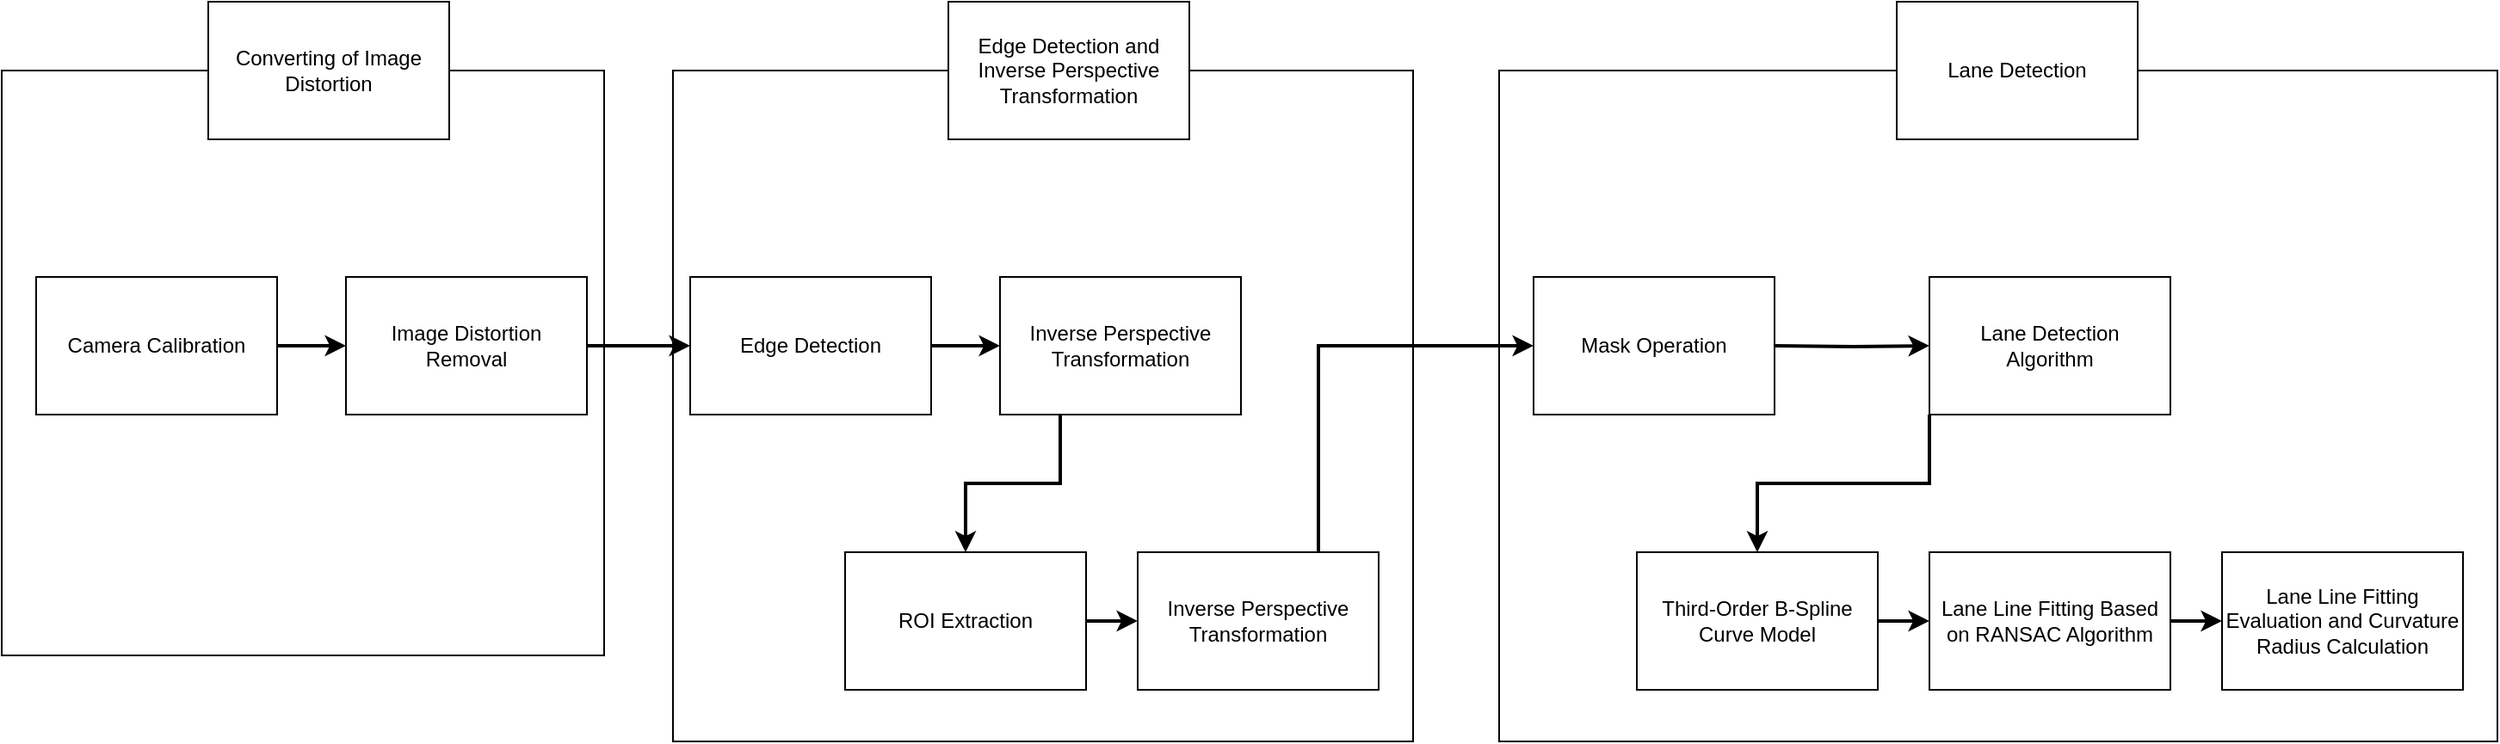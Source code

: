 <mxfile version="14.7.6" type="github">
  <diagram id="K7vxBfUOR3E32aqaXmol" name="Page-1">
    <mxGraphModel dx="1831" dy="951" grid="1" gridSize="10" guides="1" tooltips="1" connect="1" arrows="1" fold="1" page="1" pageScale="1" pageWidth="827" pageHeight="1169" math="0" shadow="0">
      <root>
        <mxCell id="0" />
        <mxCell id="1" parent="0" />
        <mxCell id="P-RF1JXskMPbk-WiRWE9-33" value="" style="rounded=0;whiteSpace=wrap;html=1;" vertex="1" parent="1">
          <mxGeometry x="870" y="200" width="580" height="390" as="geometry" />
        </mxCell>
        <mxCell id="P-RF1JXskMPbk-WiRWE9-32" value="" style="rounded=0;whiteSpace=wrap;html=1;" vertex="1" parent="1">
          <mxGeometry x="390" y="200" width="430" height="390" as="geometry" />
        </mxCell>
        <mxCell id="P-RF1JXskMPbk-WiRWE9-31" value="" style="rounded=0;whiteSpace=wrap;html=1;" vertex="1" parent="1">
          <mxGeometry y="200" width="350" height="340" as="geometry" />
        </mxCell>
        <mxCell id="P-RF1JXskMPbk-WiRWE9-1" value="Converting of Image Distortion" style="rounded=0;whiteSpace=wrap;html=1;" vertex="1" parent="1">
          <mxGeometry x="120" y="160" width="140" height="80" as="geometry" />
        </mxCell>
        <mxCell id="P-RF1JXskMPbk-WiRWE9-2" value="Edge Detection and Inverse Perspective Transformation" style="rounded=0;whiteSpace=wrap;html=1;" vertex="1" parent="1">
          <mxGeometry x="550" y="160" width="140" height="80" as="geometry" />
        </mxCell>
        <mxCell id="P-RF1JXskMPbk-WiRWE9-3" value="Lane Detection" style="rounded=0;whiteSpace=wrap;html=1;" vertex="1" parent="1">
          <mxGeometry x="1101" y="160" width="140" height="80" as="geometry" />
        </mxCell>
        <mxCell id="P-RF1JXskMPbk-WiRWE9-4" value="Camera Calibration" style="rounded=0;whiteSpace=wrap;html=1;" vertex="1" parent="1">
          <mxGeometry x="20" y="320" width="140" height="80" as="geometry" />
        </mxCell>
        <mxCell id="P-RF1JXskMPbk-WiRWE9-23" style="edgeStyle=orthogonalEdgeStyle;rounded=0;orthogonalLoop=1;jettySize=auto;html=1;exitX=0.25;exitY=1;exitDx=0;exitDy=0;strokeWidth=2;" edge="1" parent="1" source="P-RF1JXskMPbk-WiRWE9-5" target="P-RF1JXskMPbk-WiRWE9-9">
          <mxGeometry relative="1" as="geometry" />
        </mxCell>
        <mxCell id="P-RF1JXskMPbk-WiRWE9-5" value="Inverse Perspective Transformation" style="rounded=0;whiteSpace=wrap;html=1;" vertex="1" parent="1">
          <mxGeometry x="580" y="320" width="140" height="80" as="geometry" />
        </mxCell>
        <mxCell id="P-RF1JXskMPbk-WiRWE9-20" style="edgeStyle=orthogonalEdgeStyle;rounded=0;orthogonalLoop=1;jettySize=auto;html=1;exitX=1;exitY=0.5;exitDx=0;exitDy=0;entryX=0;entryY=0.5;entryDx=0;entryDy=0;strokeWidth=2;" edge="1" parent="1" source="P-RF1JXskMPbk-WiRWE9-6" target="P-RF1JXskMPbk-WiRWE9-5">
          <mxGeometry relative="1" as="geometry" />
        </mxCell>
        <mxCell id="P-RF1JXskMPbk-WiRWE9-6" value="Edge Detection" style="rounded=0;whiteSpace=wrap;html=1;" vertex="1" parent="1">
          <mxGeometry x="400" y="320" width="140" height="80" as="geometry" />
        </mxCell>
        <mxCell id="P-RF1JXskMPbk-WiRWE9-19" style="edgeStyle=orthogonalEdgeStyle;rounded=0;orthogonalLoop=1;jettySize=auto;html=1;exitX=1;exitY=0.5;exitDx=0;exitDy=0;entryX=0;entryY=0.5;entryDx=0;entryDy=0;strokeWidth=2;" edge="1" parent="1" source="P-RF1JXskMPbk-WiRWE9-7" target="P-RF1JXskMPbk-WiRWE9-6">
          <mxGeometry relative="1" as="geometry" />
        </mxCell>
        <mxCell id="P-RF1JXskMPbk-WiRWE9-7" value="Image Distortion Removal" style="rounded=0;whiteSpace=wrap;html=1;" vertex="1" parent="1">
          <mxGeometry x="200" y="320" width="140" height="80" as="geometry" />
        </mxCell>
        <mxCell id="P-RF1JXskMPbk-WiRWE9-27" style="edgeStyle=orthogonalEdgeStyle;rounded=0;orthogonalLoop=1;jettySize=auto;html=1;entryX=0;entryY=0.5;entryDx=0;entryDy=0;strokeWidth=2;" edge="1" parent="1" target="P-RF1JXskMPbk-WiRWE9-12">
          <mxGeometry relative="1" as="geometry">
            <mxPoint x="1030" y="360" as="sourcePoint" />
          </mxGeometry>
        </mxCell>
        <mxCell id="P-RF1JXskMPbk-WiRWE9-8" value="Mask Operation" style="rounded=0;whiteSpace=wrap;html=1;" vertex="1" parent="1">
          <mxGeometry x="890" y="320" width="140" height="80" as="geometry" />
        </mxCell>
        <mxCell id="P-RF1JXskMPbk-WiRWE9-24" style="edgeStyle=orthogonalEdgeStyle;rounded=0;orthogonalLoop=1;jettySize=auto;html=1;exitX=1;exitY=0.5;exitDx=0;exitDy=0;entryX=0;entryY=0.5;entryDx=0;entryDy=0;strokeWidth=2;" edge="1" parent="1" source="P-RF1JXskMPbk-WiRWE9-9" target="P-RF1JXskMPbk-WiRWE9-10">
          <mxGeometry relative="1" as="geometry" />
        </mxCell>
        <mxCell id="P-RF1JXskMPbk-WiRWE9-9" value="ROI Extraction" style="rounded=0;whiteSpace=wrap;html=1;" vertex="1" parent="1">
          <mxGeometry x="490" y="480" width="140" height="80" as="geometry" />
        </mxCell>
        <mxCell id="P-RF1JXskMPbk-WiRWE9-26" style="edgeStyle=orthogonalEdgeStyle;rounded=0;orthogonalLoop=1;jettySize=auto;html=1;exitX=0.75;exitY=0;exitDx=0;exitDy=0;entryX=0;entryY=0.5;entryDx=0;entryDy=0;strokeWidth=2;" edge="1" parent="1" source="P-RF1JXskMPbk-WiRWE9-10" target="P-RF1JXskMPbk-WiRWE9-8">
          <mxGeometry relative="1" as="geometry" />
        </mxCell>
        <mxCell id="P-RF1JXskMPbk-WiRWE9-10" value="Inverse Perspective Transformation" style="rounded=0;whiteSpace=wrap;html=1;" vertex="1" parent="1">
          <mxGeometry x="660" y="480" width="140" height="80" as="geometry" />
        </mxCell>
        <mxCell id="P-RF1JXskMPbk-WiRWE9-28" style="edgeStyle=orthogonalEdgeStyle;rounded=0;orthogonalLoop=1;jettySize=auto;html=1;exitX=0;exitY=1;exitDx=0;exitDy=0;entryX=0.5;entryY=0;entryDx=0;entryDy=0;strokeWidth=2;" edge="1" parent="1" source="P-RF1JXskMPbk-WiRWE9-12" target="P-RF1JXskMPbk-WiRWE9-13">
          <mxGeometry relative="1" as="geometry" />
        </mxCell>
        <mxCell id="P-RF1JXskMPbk-WiRWE9-12" value="&lt;span style=&quot;text-align: left&quot;&gt;Lane Detection &lt;br&gt;Algorithm&lt;/span&gt;" style="rounded=0;whiteSpace=wrap;html=1;" vertex="1" parent="1">
          <mxGeometry x="1120" y="320" width="140" height="80" as="geometry" />
        </mxCell>
        <mxCell id="P-RF1JXskMPbk-WiRWE9-29" style="edgeStyle=orthogonalEdgeStyle;rounded=0;orthogonalLoop=1;jettySize=auto;html=1;entryX=0;entryY=0.5;entryDx=0;entryDy=0;strokeWidth=2;" edge="1" parent="1" source="P-RF1JXskMPbk-WiRWE9-13" target="P-RF1JXskMPbk-WiRWE9-15">
          <mxGeometry relative="1" as="geometry" />
        </mxCell>
        <mxCell id="P-RF1JXskMPbk-WiRWE9-13" value="Third-Order B-Spline Curve Model" style="rounded=0;whiteSpace=wrap;html=1;" vertex="1" parent="1">
          <mxGeometry x="950" y="480" width="140" height="80" as="geometry" />
        </mxCell>
        <mxCell id="P-RF1JXskMPbk-WiRWE9-30" style="edgeStyle=orthogonalEdgeStyle;rounded=0;orthogonalLoop=1;jettySize=auto;html=1;exitX=1;exitY=0.5;exitDx=0;exitDy=0;entryX=0;entryY=0.5;entryDx=0;entryDy=0;strokeWidth=2;" edge="1" parent="1" source="P-RF1JXskMPbk-WiRWE9-15" target="P-RF1JXskMPbk-WiRWE9-17">
          <mxGeometry relative="1" as="geometry" />
        </mxCell>
        <mxCell id="P-RF1JXskMPbk-WiRWE9-15" value="&lt;span style=&quot;text-align: left&quot;&gt;Lane Line Fitting Based on RANSAC Algorithm&lt;/span&gt;" style="rounded=0;whiteSpace=wrap;html=1;" vertex="1" parent="1">
          <mxGeometry x="1120" y="480" width="140" height="80" as="geometry" />
        </mxCell>
        <mxCell id="P-RF1JXskMPbk-WiRWE9-17" value="&lt;span style=&quot;text-align: left&quot;&gt;Lane Line Fitting Evaluation and Curvature Radius Calculation&lt;/span&gt;" style="rounded=0;whiteSpace=wrap;html=1;" vertex="1" parent="1">
          <mxGeometry x="1290" y="480" width="140" height="80" as="geometry" />
        </mxCell>
        <mxCell id="P-RF1JXskMPbk-WiRWE9-18" value="" style="endArrow=classic;html=1;strokeWidth=2;entryX=0;entryY=0.5;entryDx=0;entryDy=0;" edge="1" parent="1" target="P-RF1JXskMPbk-WiRWE9-7">
          <mxGeometry width="50" height="50" relative="1" as="geometry">
            <mxPoint x="160" y="360" as="sourcePoint" />
            <mxPoint x="210" y="310" as="targetPoint" />
          </mxGeometry>
        </mxCell>
      </root>
    </mxGraphModel>
  </diagram>
</mxfile>

